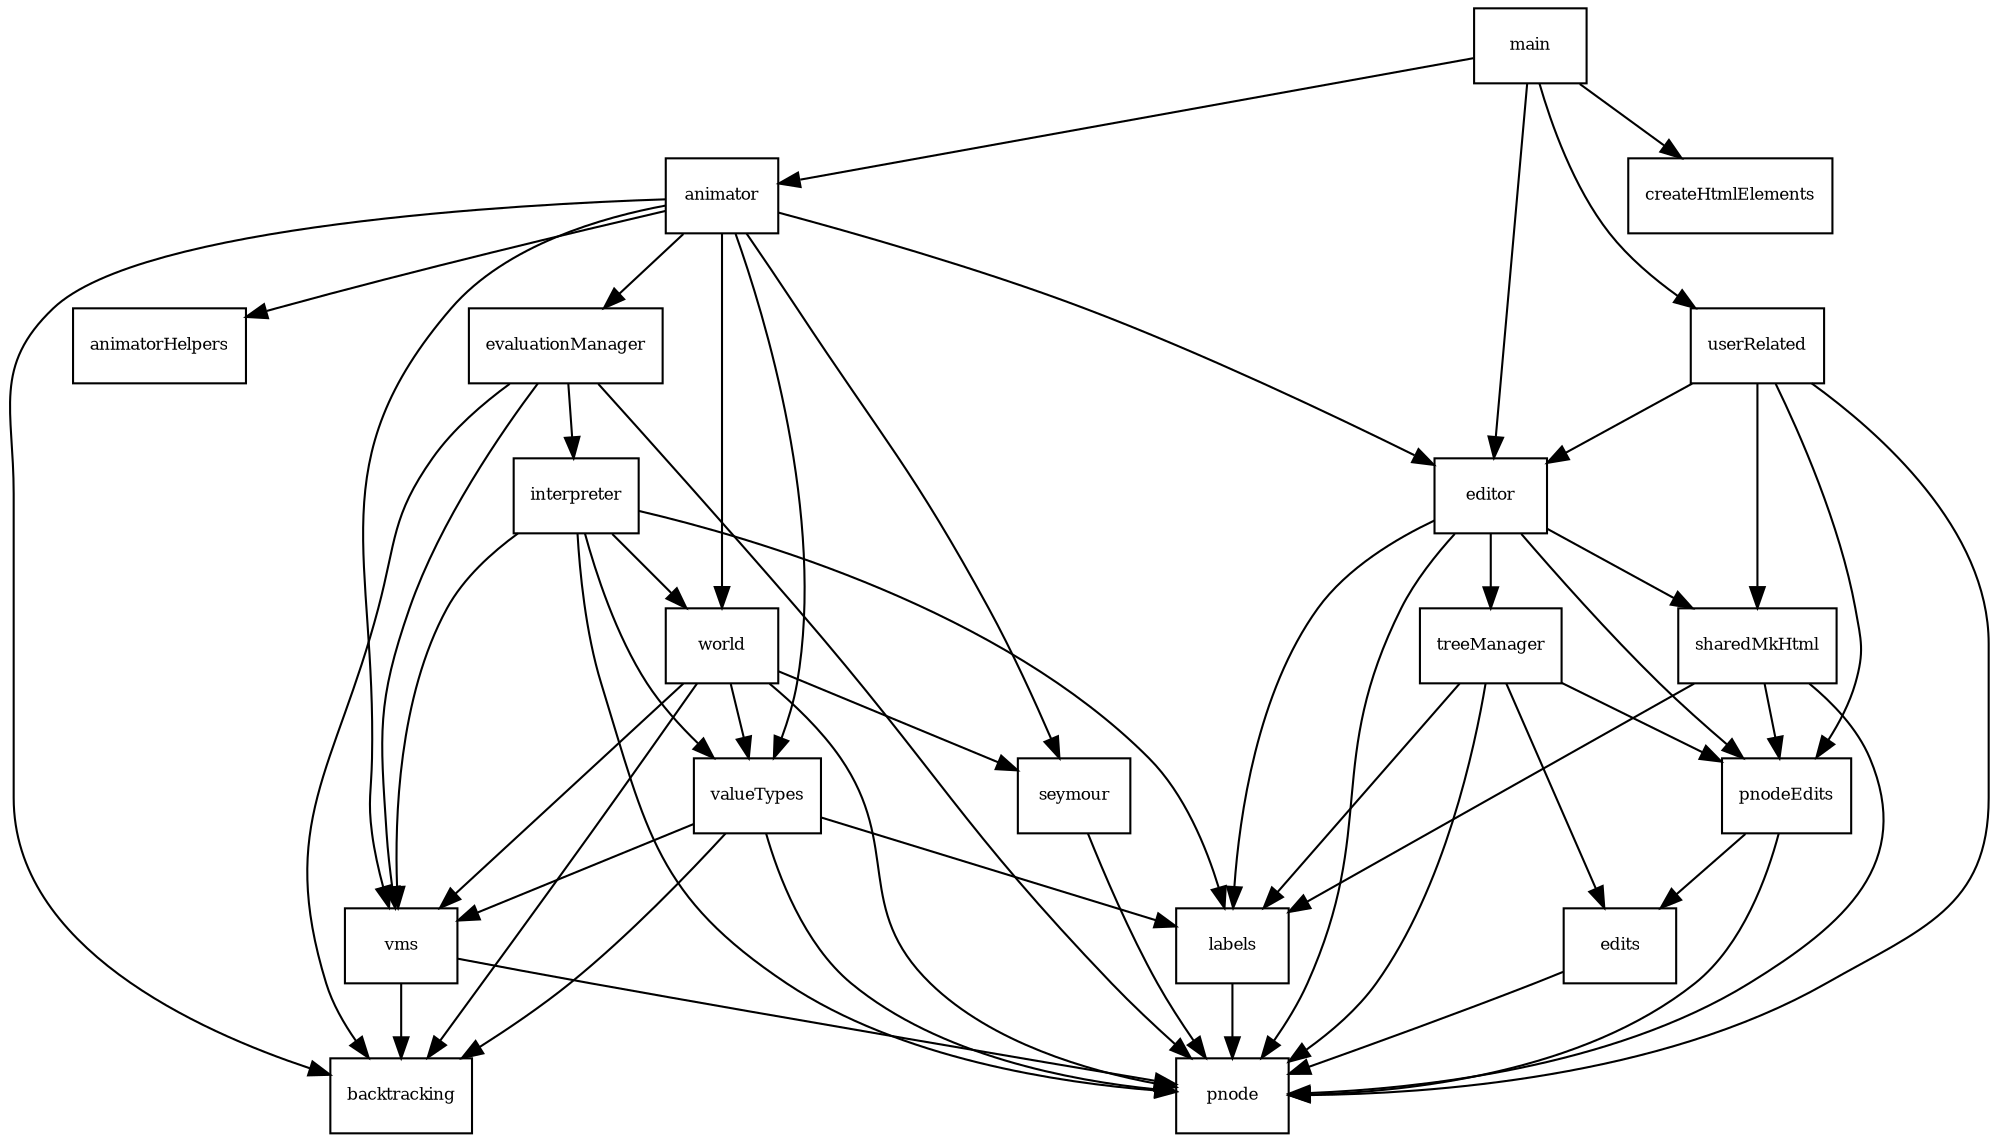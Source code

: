 digraph Depends {

   gsize="8,6"; ratio=fill;
   node[fontsize=8, shape=rectangle];


   animator -> animatorHelpers ;
   animator -> backtracking ;
   animator -> editor ;
   animator -> evaluationManager ;
   animator -> seymour ;
   animator -> valueTypes ;
   animator -> vms ;
   animator -> world ;

   editor -> labels ;
   editor -> pnode ;
   editor -> pnodeEdits ;
   editor -> sharedMkHtml ;
   editor -> treeManager ;

   edits -> pnode ;

   evaluationManager -> backtracking ;
   evaluationManager -> interpreter ;
   evaluationManager -> pnode ;
   evaluationManager -> vms ;

   interpreter -> labels ;
   interpreter -> pnode ;
   interpreter -> valueTypes ;
   interpreter -> vms ;
   interpreter -> world ;

   labels -> pnode ;

   main -> createHtmlElements ;
   main -> animator ;
   main -> editor ;
   main -> userRelated ;

   pnodeEdits -> edits ;
   pnodeEdits -> pnode ;

   seymour -> pnode ;

   sharedMkHtml -> labels ;
   sharedMkHtml -> pnode ;
   sharedMkHtml -> pnodeEdits ;

   treeManager -> edits ;
   treeManager -> labels ;
   treeManager -> pnode ;
   treeManager -> pnodeEdits ;

   userRelated -> editor ;
   userRelated -> pnodeEdits ;
   userRelated -> pnode ;
   userRelated -> sharedMkHtml ;
   
   valueTypes -> backtracking ;
   valueTypes -> labels ;
   valueTypes -> pnode ;
   valueTypes -> vms ;

   vms -> backtracking
   vms -> pnode ;

   world -> backtracking ;
   world -> pnode ;
   world -> seymour ;
   world -> valueTypes ;
   world -> vms ;
}
